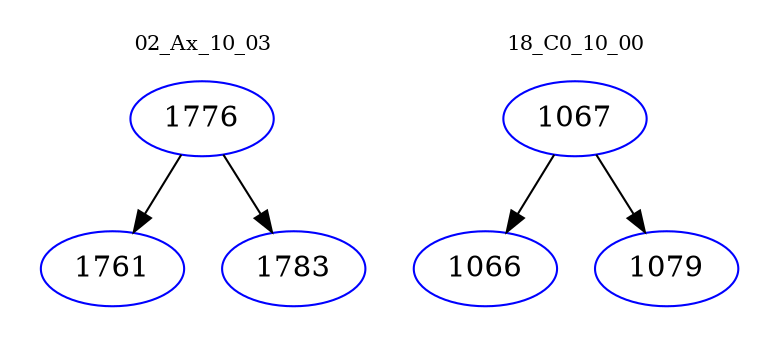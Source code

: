 digraph{
subgraph cluster_0 {
color = white
label = "02_Ax_10_03";
fontsize=10;
T0_1776 [label="1776", color="blue"]
T0_1776 -> T0_1761 [color="black"]
T0_1761 [label="1761", color="blue"]
T0_1776 -> T0_1783 [color="black"]
T0_1783 [label="1783", color="blue"]
}
subgraph cluster_1 {
color = white
label = "18_C0_10_00";
fontsize=10;
T1_1067 [label="1067", color="blue"]
T1_1067 -> T1_1066 [color="black"]
T1_1066 [label="1066", color="blue"]
T1_1067 -> T1_1079 [color="black"]
T1_1079 [label="1079", color="blue"]
}
}
